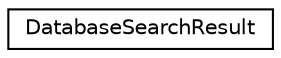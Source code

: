 digraph "类继承关系图"
{
  edge [fontname="Helvetica",fontsize="10",labelfontname="Helvetica",labelfontsize="10"];
  node [fontname="Helvetica",fontsize="10",shape=record];
  rankdir="LR";
  Node0 [label="DatabaseSearchResult",height=0.2,width=0.4,color="black", fillcolor="white", style="filled",URL="$struct_database_search_result.html"];
}
